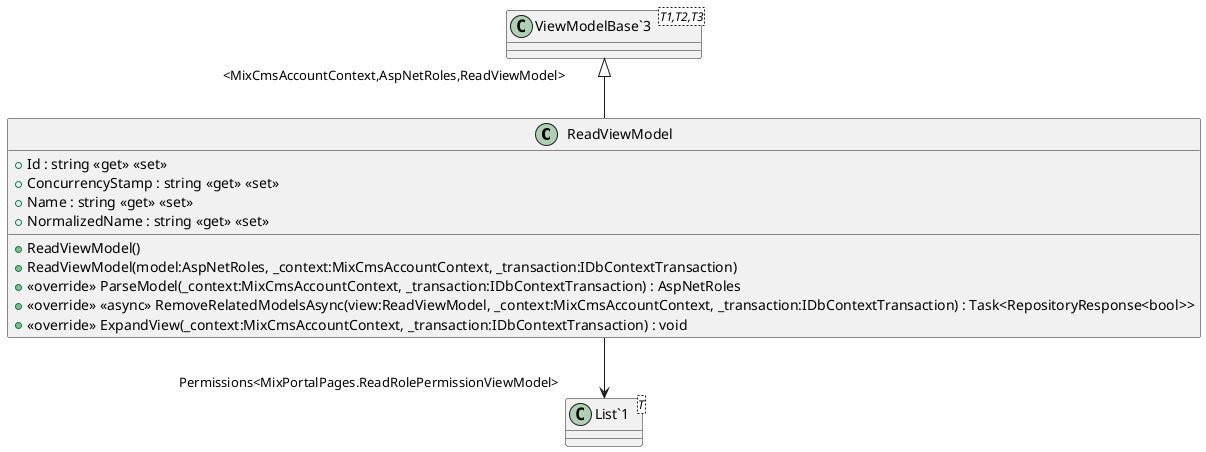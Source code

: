 @startuml
class ReadViewModel {
    + Id : string <<get>> <<set>>
    + ConcurrencyStamp : string <<get>> <<set>>
    + Name : string <<get>> <<set>>
    + NormalizedName : string <<get>> <<set>>
    + ReadViewModel()
    + ReadViewModel(model:AspNetRoles, _context:MixCmsAccountContext, _transaction:IDbContextTransaction)
    + <<override>> ParseModel(_context:MixCmsAccountContext, _transaction:IDbContextTransaction) : AspNetRoles
    + <<override>> <<async>> RemoveRelatedModelsAsync(view:ReadViewModel, _context:MixCmsAccountContext, _transaction:IDbContextTransaction) : Task<RepositoryResponse<bool>>
    + <<override>> ExpandView(_context:MixCmsAccountContext, _transaction:IDbContextTransaction) : void
}
class "ViewModelBase`3"<T1,T2,T3> {
}
class "List`1"<T> {
}
"ViewModelBase`3" "<MixCmsAccountContext,AspNetRoles,ReadViewModel>" <|-- ReadViewModel
ReadViewModel --> "Permissions<MixPortalPages.ReadRolePermissionViewModel>" "List`1"
@enduml
